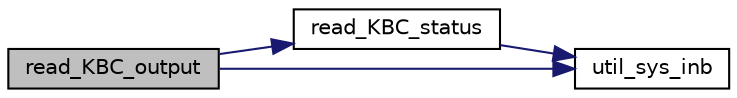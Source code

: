 digraph "read_KBC_output"
{
 // LATEX_PDF_SIZE
  edge [fontname="Helvetica",fontsize="10",labelfontname="Helvetica",labelfontsize="10"];
  node [fontname="Helvetica",fontsize="10",shape=record];
  rankdir="LR";
  Node1 [label="read_KBC_output",height=0.2,width=0.4,color="black", fillcolor="grey75", style="filled", fontcolor="black",tooltip="This function reads the content in the specified port."];
  Node1 -> Node2 [color="midnightblue",fontsize="10",style="solid"];
  Node2 [label="read_KBC_status",height=0.2,width=0.4,color="black", fillcolor="white", style="filled",URL="$keyboard_8c.html#ac024af91b156e4fc61ee3886b891de21",tooltip="This function reads the status of the KBC."];
  Node2 -> Node3 [color="midnightblue",fontsize="10",style="solid"];
  Node3 [label="util_sys_inb",height=0.2,width=0.4,color="black", fillcolor="white", style="filled",URL="$utils_8c.html#a79a031a8611f5b2d6afa4158e92b0fb4",tooltip="This function reads from the specified port and transforms the recevied value into an 8 bit number;."];
  Node1 -> Node3 [color="midnightblue",fontsize="10",style="solid"];
}
